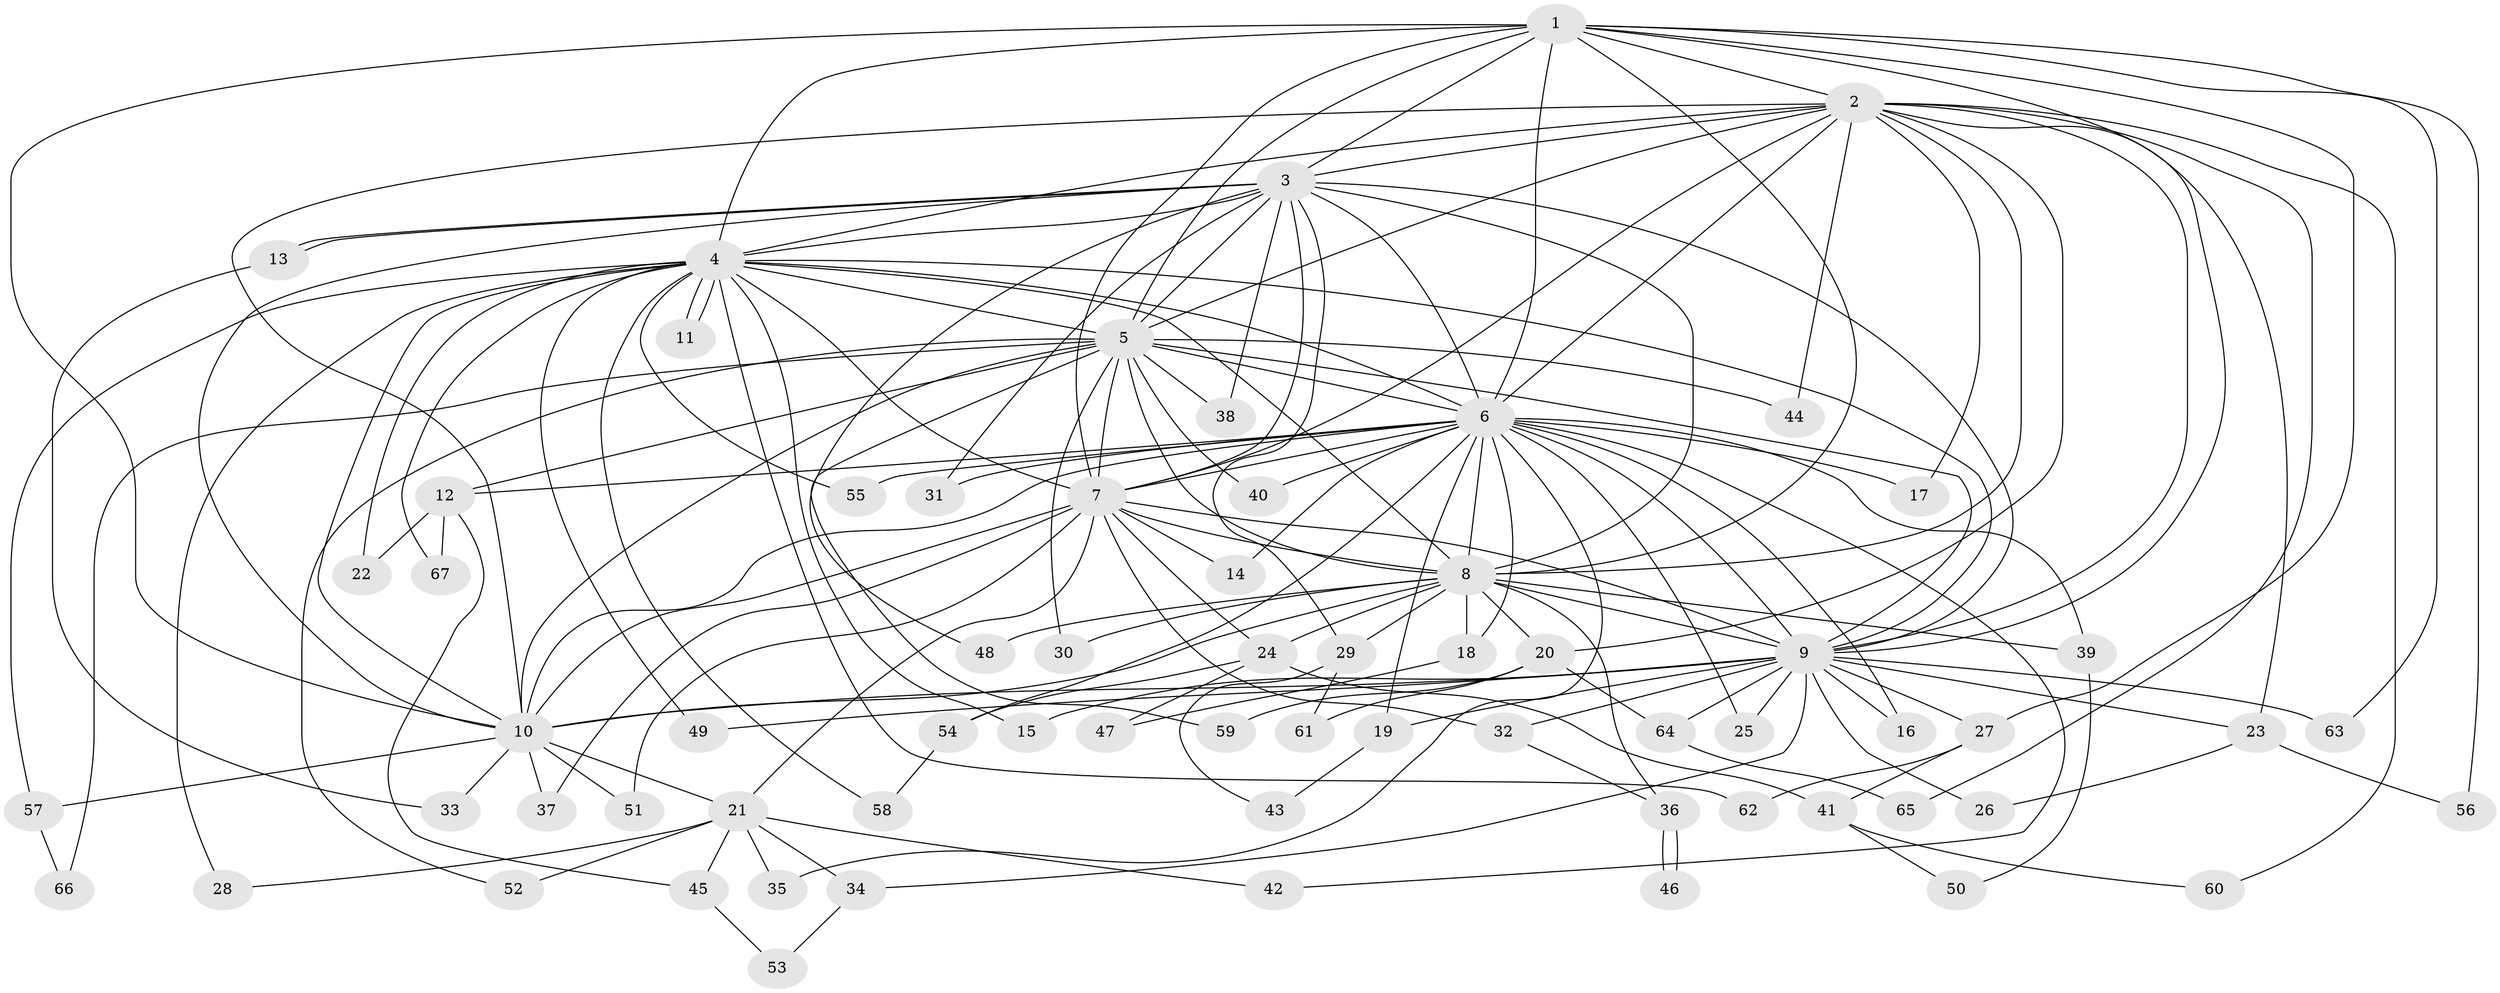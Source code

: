 // coarse degree distribution, {12: 0.04081632653061224, 24: 0.02040816326530612, 13: 0.02040816326530612, 15: 0.02040816326530612, 20: 0.02040816326530612, 16: 0.02040816326530612, 17: 0.04081632653061224, 1: 0.02040816326530612, 5: 0.061224489795918366, 2: 0.5306122448979592, 3: 0.16326530612244897, 4: 0.04081632653061224}
// Generated by graph-tools (version 1.1) at 2025/23/03/03/25 07:23:41]
// undirected, 67 vertices, 159 edges
graph export_dot {
graph [start="1"]
  node [color=gray90,style=filled];
  1;
  2;
  3;
  4;
  5;
  6;
  7;
  8;
  9;
  10;
  11;
  12;
  13;
  14;
  15;
  16;
  17;
  18;
  19;
  20;
  21;
  22;
  23;
  24;
  25;
  26;
  27;
  28;
  29;
  30;
  31;
  32;
  33;
  34;
  35;
  36;
  37;
  38;
  39;
  40;
  41;
  42;
  43;
  44;
  45;
  46;
  47;
  48;
  49;
  50;
  51;
  52;
  53;
  54;
  55;
  56;
  57;
  58;
  59;
  60;
  61;
  62;
  63;
  64;
  65;
  66;
  67;
  1 -- 2;
  1 -- 3;
  1 -- 4;
  1 -- 5;
  1 -- 6;
  1 -- 7;
  1 -- 8;
  1 -- 9;
  1 -- 10;
  1 -- 27;
  1 -- 56;
  1 -- 63;
  2 -- 3;
  2 -- 4;
  2 -- 5;
  2 -- 6;
  2 -- 7;
  2 -- 8;
  2 -- 9;
  2 -- 10;
  2 -- 17;
  2 -- 20;
  2 -- 23;
  2 -- 44;
  2 -- 60;
  2 -- 65;
  3 -- 4;
  3 -- 5;
  3 -- 6;
  3 -- 7;
  3 -- 8;
  3 -- 9;
  3 -- 10;
  3 -- 13;
  3 -- 13;
  3 -- 29;
  3 -- 31;
  3 -- 38;
  3 -- 48;
  4 -- 5;
  4 -- 6;
  4 -- 7;
  4 -- 8;
  4 -- 9;
  4 -- 10;
  4 -- 11;
  4 -- 11;
  4 -- 15;
  4 -- 22;
  4 -- 28;
  4 -- 49;
  4 -- 55;
  4 -- 57;
  4 -- 58;
  4 -- 62;
  4 -- 67;
  5 -- 6;
  5 -- 7;
  5 -- 8;
  5 -- 9;
  5 -- 10;
  5 -- 12;
  5 -- 30;
  5 -- 38;
  5 -- 40;
  5 -- 44;
  5 -- 52;
  5 -- 59;
  5 -- 66;
  6 -- 7;
  6 -- 8;
  6 -- 9;
  6 -- 10;
  6 -- 12;
  6 -- 14;
  6 -- 16;
  6 -- 17;
  6 -- 18;
  6 -- 19;
  6 -- 25;
  6 -- 31;
  6 -- 35;
  6 -- 39;
  6 -- 40;
  6 -- 42;
  6 -- 54;
  6 -- 55;
  7 -- 8;
  7 -- 9;
  7 -- 10;
  7 -- 14;
  7 -- 21;
  7 -- 24;
  7 -- 32;
  7 -- 37;
  7 -- 51;
  8 -- 9;
  8 -- 10;
  8 -- 18;
  8 -- 20;
  8 -- 24;
  8 -- 29;
  8 -- 30;
  8 -- 36;
  8 -- 39;
  8 -- 48;
  9 -- 10;
  9 -- 15;
  9 -- 16;
  9 -- 19;
  9 -- 23;
  9 -- 25;
  9 -- 26;
  9 -- 27;
  9 -- 32;
  9 -- 34;
  9 -- 49;
  9 -- 63;
  9 -- 64;
  10 -- 21;
  10 -- 33;
  10 -- 37;
  10 -- 51;
  10 -- 57;
  12 -- 22;
  12 -- 45;
  12 -- 67;
  13 -- 33;
  18 -- 47;
  19 -- 43;
  20 -- 59;
  20 -- 61;
  20 -- 64;
  21 -- 28;
  21 -- 34;
  21 -- 35;
  21 -- 42;
  21 -- 45;
  21 -- 52;
  23 -- 26;
  23 -- 56;
  24 -- 41;
  24 -- 47;
  24 -- 54;
  27 -- 41;
  27 -- 62;
  29 -- 43;
  29 -- 61;
  32 -- 36;
  34 -- 53;
  36 -- 46;
  36 -- 46;
  39 -- 50;
  41 -- 50;
  41 -- 60;
  45 -- 53;
  54 -- 58;
  57 -- 66;
  64 -- 65;
}
